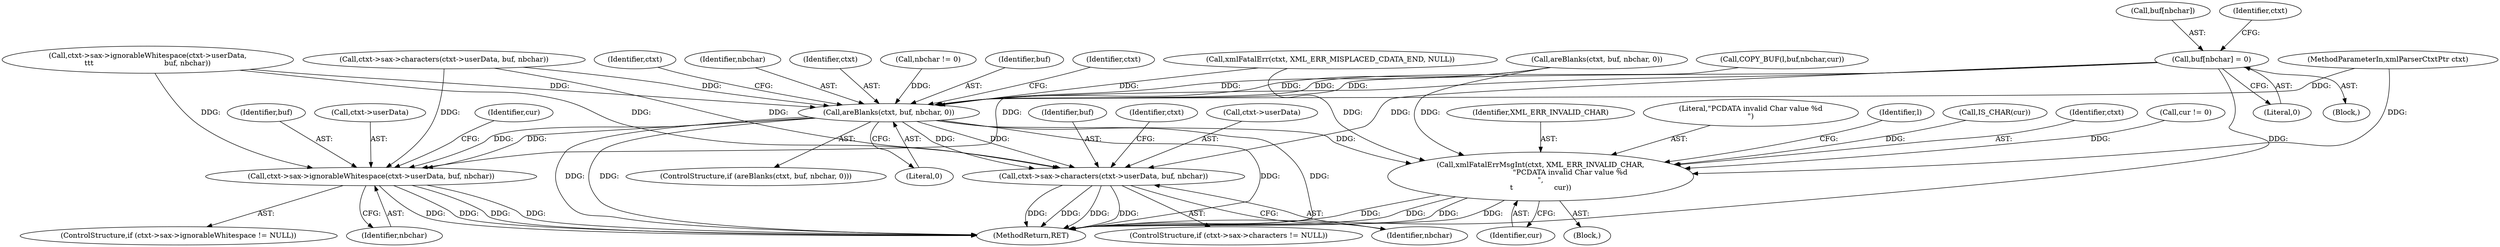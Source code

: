 digraph "0_Chrome_d0947db40187f4708c58e64cbd6013faf9eddeed_5@array" {
"1000293" [label="(Call,buf[nbchar] = 0)"];
"1000311" [label="(Call,areBlanks(ctxt, buf, nbchar, 0))"];
"1000325" [label="(Call,ctxt->sax->ignorableWhitespace(ctxt->userData, buf, nbchar))"];
"1000341" [label="(Call,ctxt->sax->characters(ctxt->userData, buf, nbchar))"];
"1000383" [label="(Call,xmlFatalErrMsgInt(ctxt, XML_ERR_INVALID_CHAR,\n                          \"PCDATA invalid Char value %d\n\",\n\t                  cur))"];
"1000341" [label="(Call,ctxt->sax->characters(ctxt->userData, buf, nbchar))"];
"1000385" [label="(Identifier,XML_ERR_INVALID_CHAR)"];
"1000314" [label="(Identifier,nbchar)"];
"1000386" [label="(Literal,\"PCDATA invalid Char value %d\n\")"];
"1000297" [label="(Literal,0)"];
"1000389" [label="(Identifier,l)"];
"1000321" [label="(Identifier,ctxt)"];
"1000310" [label="(ControlStructure,if (areBlanks(ctxt, buf, nbchar, 0)))"];
"1000311" [label="(Call,areBlanks(ctxt, buf, nbchar, 0))"];
"1000163" [label="(Call,COPY_BUF(l,buf,nbchar,cur))"];
"1000293" [label="(Call,buf[nbchar] = 0)"];
"1000317" [label="(ControlStructure,if (ctxt->sax->ignorableWhitespace != NULL))"];
"1000325" [label="(Call,ctxt->sax->ignorableWhitespace(ctxt->userData, buf, nbchar))"];
"1000294" [label="(Call,buf[nbchar])"];
"1000387" [label="(Identifier,cur)"];
"1000159" [label="(Call,xmlFatalErr(ctxt, XML_ERR_MISPLACED_CDATA_END, NULL))"];
"1000345" [label="(Identifier,buf)"];
"1000333" [label="(ControlStructure,if (ctxt->sax->characters != NULL))"];
"1000312" [label="(Identifier,ctxt)"];
"1000326" [label="(Call,ctxt->userData)"];
"1000289" [label="(Call,nbchar != 0)"];
"1000380" [label="(Call,IS_CHAR(cur))"];
"1000390" [label="(MethodReturn,RET)"];
"1000313" [label="(Identifier,buf)"];
"1000346" [label="(Identifier,nbchar)"];
"1000292" [label="(Block,)"];
"1000352" [label="(Identifier,ctxt)"];
"1000315" [label="(Literal,0)"];
"1000384" [label="(Identifier,ctxt)"];
"1000382" [label="(Block,)"];
"1000302" [label="(Identifier,ctxt)"];
"1000383" [label="(Call,xmlFatalErrMsgInt(ctxt, XML_ERR_INVALID_CHAR,\n                          \"PCDATA invalid Char value %d\n\",\n\t                  cur))"];
"1000376" [label="(Call,cur != 0)"];
"1000107" [label="(MethodParameterIn,xmlParserCtxtPtr ctxt)"];
"1000191" [label="(Call,areBlanks(ctxt, buf, nbchar, 0))"];
"1000329" [label="(Identifier,buf)"];
"1000330" [label="(Identifier,nbchar)"];
"1000342" [label="(Call,ctxt->userData)"];
"1000205" [label="(Call,ctxt->sax->ignorableWhitespace(ctxt->userData,\n\t\t\t                               buf, nbchar))"];
"1000377" [label="(Identifier,cur)"];
"1000337" [label="(Identifier,ctxt)"];
"1000221" [label="(Call,ctxt->sax->characters(ctxt->userData, buf, nbchar))"];
"1000293" -> "1000292"  [label="AST: "];
"1000293" -> "1000297"  [label="CFG: "];
"1000294" -> "1000293"  [label="AST: "];
"1000297" -> "1000293"  [label="AST: "];
"1000302" -> "1000293"  [label="CFG: "];
"1000293" -> "1000390"  [label="DDG: "];
"1000293" -> "1000311"  [label="DDG: "];
"1000293" -> "1000325"  [label="DDG: "];
"1000293" -> "1000341"  [label="DDG: "];
"1000311" -> "1000310"  [label="AST: "];
"1000311" -> "1000315"  [label="CFG: "];
"1000312" -> "1000311"  [label="AST: "];
"1000313" -> "1000311"  [label="AST: "];
"1000314" -> "1000311"  [label="AST: "];
"1000315" -> "1000311"  [label="AST: "];
"1000321" -> "1000311"  [label="CFG: "];
"1000337" -> "1000311"  [label="CFG: "];
"1000311" -> "1000390"  [label="DDG: "];
"1000311" -> "1000390"  [label="DDG: "];
"1000311" -> "1000390"  [label="DDG: "];
"1000311" -> "1000390"  [label="DDG: "];
"1000159" -> "1000311"  [label="DDG: "];
"1000191" -> "1000311"  [label="DDG: "];
"1000191" -> "1000311"  [label="DDG: "];
"1000107" -> "1000311"  [label="DDG: "];
"1000221" -> "1000311"  [label="DDG: "];
"1000205" -> "1000311"  [label="DDG: "];
"1000163" -> "1000311"  [label="DDG: "];
"1000289" -> "1000311"  [label="DDG: "];
"1000311" -> "1000325"  [label="DDG: "];
"1000311" -> "1000325"  [label="DDG: "];
"1000311" -> "1000341"  [label="DDG: "];
"1000311" -> "1000341"  [label="DDG: "];
"1000311" -> "1000383"  [label="DDG: "];
"1000325" -> "1000317"  [label="AST: "];
"1000325" -> "1000330"  [label="CFG: "];
"1000326" -> "1000325"  [label="AST: "];
"1000329" -> "1000325"  [label="AST: "];
"1000330" -> "1000325"  [label="AST: "];
"1000377" -> "1000325"  [label="CFG: "];
"1000325" -> "1000390"  [label="DDG: "];
"1000325" -> "1000390"  [label="DDG: "];
"1000325" -> "1000390"  [label="DDG: "];
"1000325" -> "1000390"  [label="DDG: "];
"1000205" -> "1000325"  [label="DDG: "];
"1000221" -> "1000325"  [label="DDG: "];
"1000341" -> "1000333"  [label="AST: "];
"1000341" -> "1000346"  [label="CFG: "];
"1000342" -> "1000341"  [label="AST: "];
"1000345" -> "1000341"  [label="AST: "];
"1000346" -> "1000341"  [label="AST: "];
"1000352" -> "1000341"  [label="CFG: "];
"1000341" -> "1000390"  [label="DDG: "];
"1000341" -> "1000390"  [label="DDG: "];
"1000341" -> "1000390"  [label="DDG: "];
"1000341" -> "1000390"  [label="DDG: "];
"1000205" -> "1000341"  [label="DDG: "];
"1000221" -> "1000341"  [label="DDG: "];
"1000383" -> "1000382"  [label="AST: "];
"1000383" -> "1000387"  [label="CFG: "];
"1000384" -> "1000383"  [label="AST: "];
"1000385" -> "1000383"  [label="AST: "];
"1000386" -> "1000383"  [label="AST: "];
"1000387" -> "1000383"  [label="AST: "];
"1000389" -> "1000383"  [label="CFG: "];
"1000383" -> "1000390"  [label="DDG: "];
"1000383" -> "1000390"  [label="DDG: "];
"1000383" -> "1000390"  [label="DDG: "];
"1000383" -> "1000390"  [label="DDG: "];
"1000159" -> "1000383"  [label="DDG: "];
"1000191" -> "1000383"  [label="DDG: "];
"1000107" -> "1000383"  [label="DDG: "];
"1000376" -> "1000383"  [label="DDG: "];
"1000380" -> "1000383"  [label="DDG: "];
}
